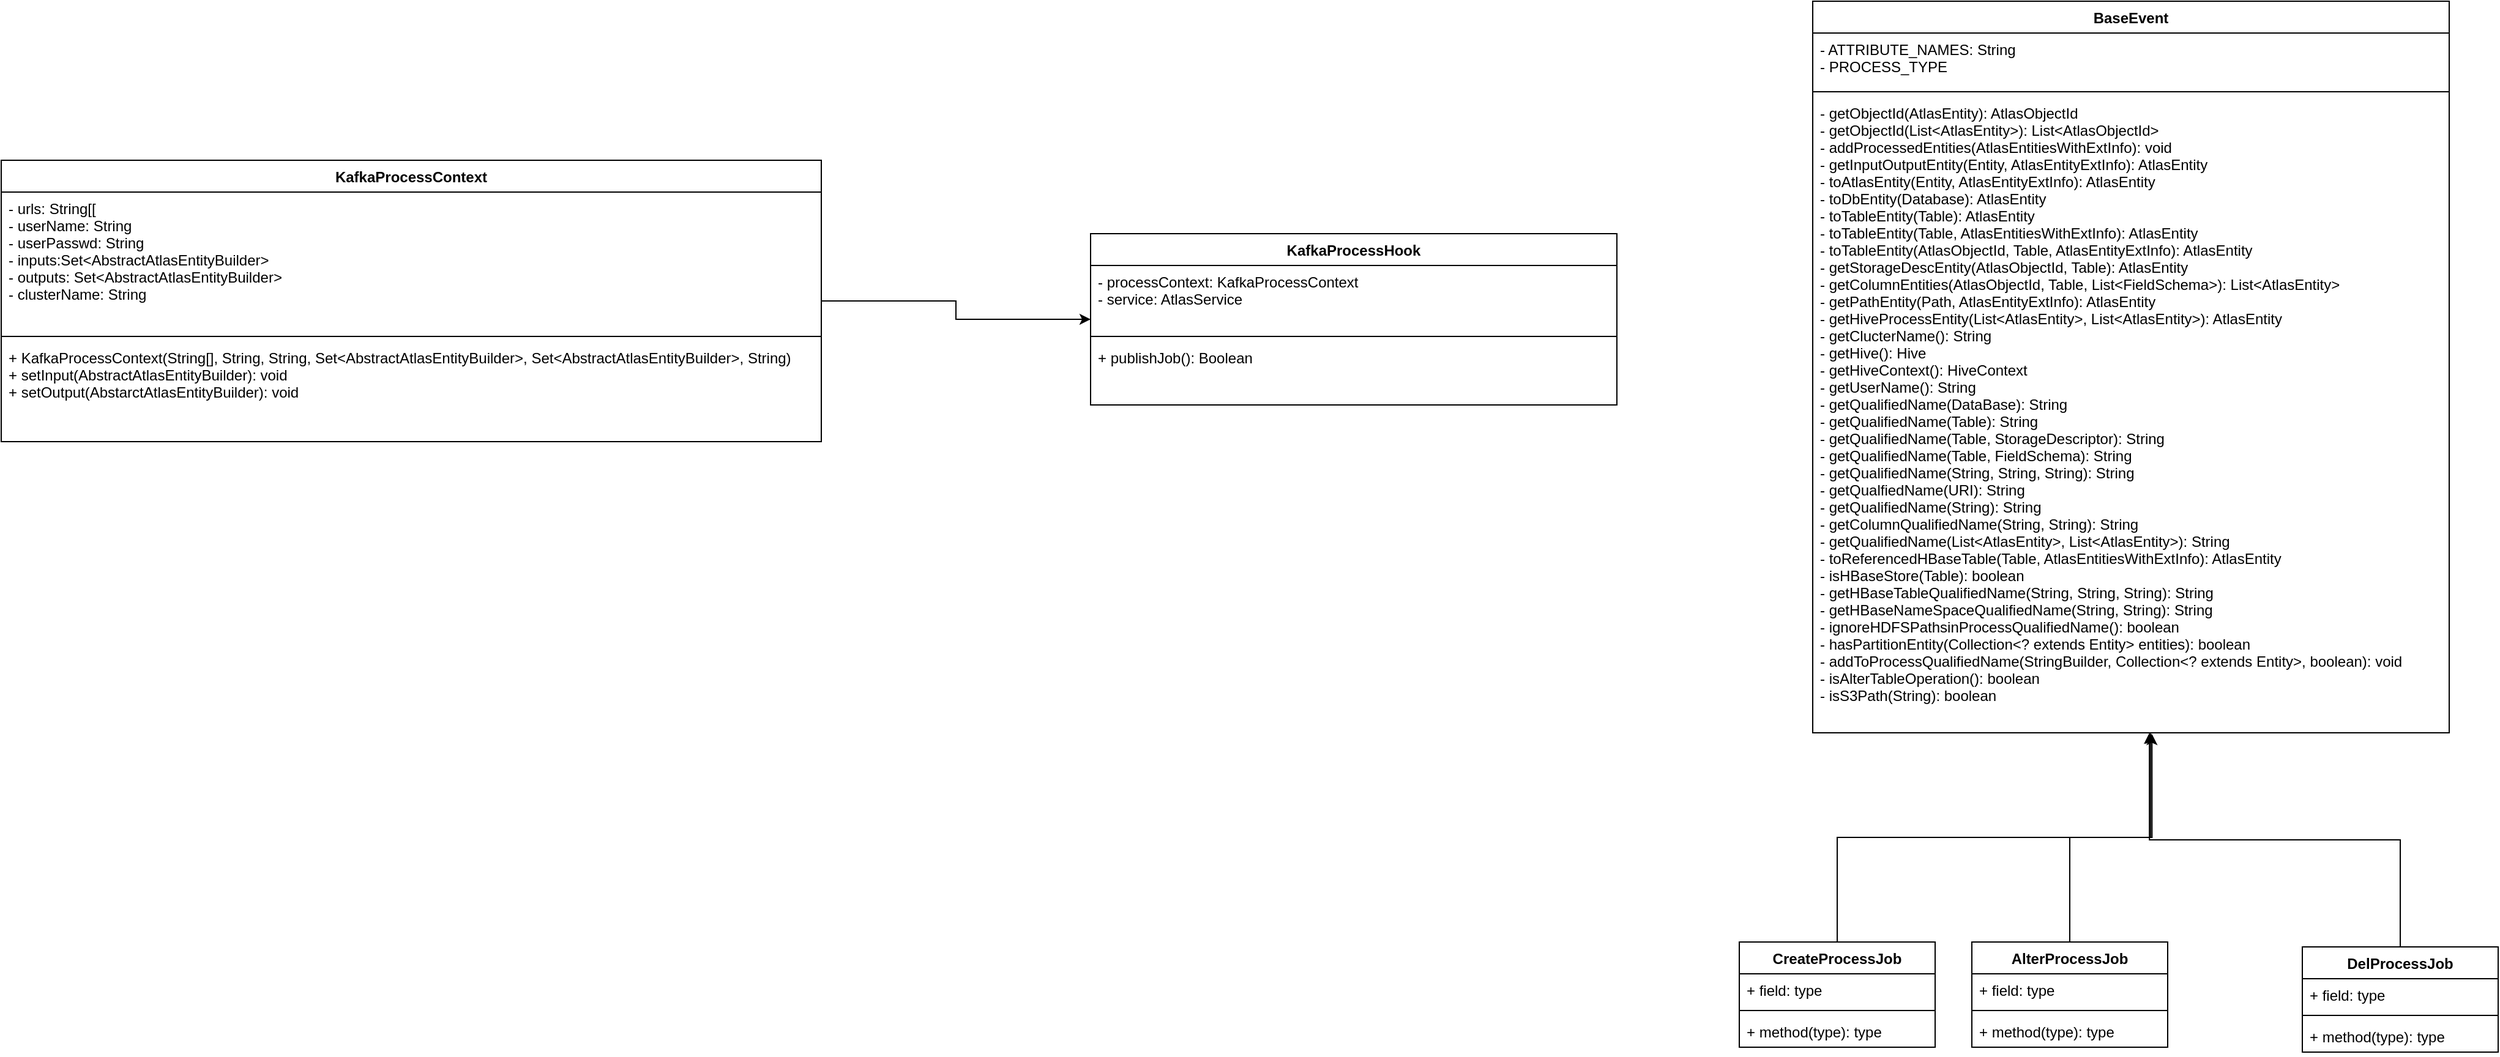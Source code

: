<mxfile version="10.8.9" type="github"><diagram id="BjpVTcWmciaJJx4_e61W" name="Page-1"><mxGraphModel dx="1080" dy="1643" grid="1" gridSize="10" guides="1" tooltips="1" connect="1" arrows="1" fold="1" page="1" pageScale="1" pageWidth="827" pageHeight="1169" math="0" shadow="0"><root><mxCell id="0"/><mxCell id="1" parent="0"/><mxCell id="4_SKgKtkGrev6l-O_qtw-9" style="edgeStyle=orthogonalEdgeStyle;rounded=0;orthogonalLoop=1;jettySize=auto;html=1;" edge="1" parent="1" source="4_SKgKtkGrev6l-O_qtw-1" target="4_SKgKtkGrev6l-O_qtw-5"><mxGeometry relative="1" as="geometry"/></mxCell><mxCell id="4_SKgKtkGrev6l-O_qtw-1" value="KafkaProcessContext" style="swimlane;fontStyle=1;align=center;verticalAlign=top;childLayout=stackLayout;horizontal=1;startSize=26;horizontalStack=0;resizeParent=1;resizeParentMax=0;resizeLast=0;collapsible=1;marginBottom=0;" vertex="1" parent="1"><mxGeometry x="90" y="70" width="670" height="230" as="geometry"/></mxCell><mxCell id="4_SKgKtkGrev6l-O_qtw-2" value="- urls: String[[&#10;- userName: String&#10;- userPasswd: String&#10;- inputs:Set&lt;AbstractAtlasEntityBuilder&gt;&#10;- outputs: Set&lt;AbstractAtlasEntityBuilder&gt;&#10;- clusterName: String&#10;" style="text;strokeColor=none;fillColor=none;align=left;verticalAlign=top;spacingLeft=4;spacingRight=4;overflow=hidden;rotatable=0;points=[[0,0.5],[1,0.5]];portConstraint=eastwest;" vertex="1" parent="4_SKgKtkGrev6l-O_qtw-1"><mxGeometry y="26" width="670" height="114" as="geometry"/></mxCell><mxCell id="4_SKgKtkGrev6l-O_qtw-3" value="" style="line;strokeWidth=1;fillColor=none;align=left;verticalAlign=middle;spacingTop=-1;spacingLeft=3;spacingRight=3;rotatable=0;labelPosition=right;points=[];portConstraint=eastwest;" vertex="1" parent="4_SKgKtkGrev6l-O_qtw-1"><mxGeometry y="140" width="670" height="8" as="geometry"/></mxCell><mxCell id="4_SKgKtkGrev6l-O_qtw-4" value="+ KafkaProcessContext(String[], String, String, Set&lt;AbstractAtlasEntityBuilder&gt;, Set&lt;AbstractAtlasEntityBuilder&gt;, String)&#10;+ setInput(AbstractAtlasEntityBuilder): void&#10;+ setOutput(AbstarctAtlasEntityBuilder): void" style="text;strokeColor=none;fillColor=none;align=left;verticalAlign=top;spacingLeft=4;spacingRight=4;overflow=hidden;rotatable=0;points=[[0,0.5],[1,0.5]];portConstraint=eastwest;" vertex="1" parent="4_SKgKtkGrev6l-O_qtw-1"><mxGeometry y="148" width="670" height="82" as="geometry"/></mxCell><mxCell id="4_SKgKtkGrev6l-O_qtw-5" value="KafkaProcessHook" style="swimlane;fontStyle=1;align=center;verticalAlign=top;childLayout=stackLayout;horizontal=1;startSize=26;horizontalStack=0;resizeParent=1;resizeParentMax=0;resizeLast=0;collapsible=1;marginBottom=0;" vertex="1" parent="1"><mxGeometry x="980" y="130" width="430" height="140" as="geometry"/></mxCell><mxCell id="4_SKgKtkGrev6l-O_qtw-6" value="- processContext: KafkaProcessContext&#10;- service: AtlasService&#10;" style="text;strokeColor=none;fillColor=none;align=left;verticalAlign=top;spacingLeft=4;spacingRight=4;overflow=hidden;rotatable=0;points=[[0,0.5],[1,0.5]];portConstraint=eastwest;" vertex="1" parent="4_SKgKtkGrev6l-O_qtw-5"><mxGeometry y="26" width="430" height="54" as="geometry"/></mxCell><mxCell id="4_SKgKtkGrev6l-O_qtw-7" value="" style="line;strokeWidth=1;fillColor=none;align=left;verticalAlign=middle;spacingTop=-1;spacingLeft=3;spacingRight=3;rotatable=0;labelPosition=right;points=[];portConstraint=eastwest;" vertex="1" parent="4_SKgKtkGrev6l-O_qtw-5"><mxGeometry y="80" width="430" height="8" as="geometry"/></mxCell><mxCell id="4_SKgKtkGrev6l-O_qtw-8" value="+ publishJob(): Boolean" style="text;strokeColor=none;fillColor=none;align=left;verticalAlign=top;spacingLeft=4;spacingRight=4;overflow=hidden;rotatable=0;points=[[0,0.5],[1,0.5]];portConstraint=eastwest;" vertex="1" parent="4_SKgKtkGrev6l-O_qtw-5"><mxGeometry y="88" width="430" height="52" as="geometry"/></mxCell><mxCell id="4_SKgKtkGrev6l-O_qtw-10" value="BaseEvent" style="swimlane;fontStyle=1;align=center;verticalAlign=top;childLayout=stackLayout;horizontal=1;startSize=26;horizontalStack=0;resizeParent=1;resizeParentMax=0;resizeLast=0;collapsible=1;marginBottom=0;" vertex="1" parent="1"><mxGeometry x="1570" y="-60" width="520" height="598" as="geometry"/></mxCell><mxCell id="4_SKgKtkGrev6l-O_qtw-11" value="- ATTRIBUTE_NAMES: String&#10;- PROCESS_TYPE&#10;" style="text;strokeColor=none;fillColor=none;align=left;verticalAlign=top;spacingLeft=4;spacingRight=4;overflow=hidden;rotatable=0;points=[[0,0.5],[1,0.5]];portConstraint=eastwest;" vertex="1" parent="4_SKgKtkGrev6l-O_qtw-10"><mxGeometry y="26" width="520" height="44" as="geometry"/></mxCell><mxCell id="4_SKgKtkGrev6l-O_qtw-12" value="" style="line;strokeWidth=1;fillColor=none;align=left;verticalAlign=middle;spacingTop=-1;spacingLeft=3;spacingRight=3;rotatable=0;labelPosition=right;points=[];portConstraint=eastwest;" vertex="1" parent="4_SKgKtkGrev6l-O_qtw-10"><mxGeometry y="70" width="520" height="8" as="geometry"/></mxCell><mxCell id="4_SKgKtkGrev6l-O_qtw-13" value="- getObjectId(AtlasEntity): AtlasObjectId&#10;- getObjectId(List&lt;AtlasEntity&gt;): List&lt;AtlasObjectId&gt;&#10;- addProcessedEntities(AtlasEntitiesWithExtInfo): void&#10;- getInputOutputEntity(Entity, AtlasEntityExtInfo): AtlasEntity&#10;- toAtlasEntity(Entity, AtlasEntityExtInfo): AtlasEntity&#10;- toDbEntity(Database): AtlasEntity&#10;- toTableEntity(Table): AtlasEntity&#10;- toTableEntity(Table, AtlasEntitiesWithExtInfo): AtlasEntity&#10;- toTableEntity(AtlasObjectId, Table, AtlasEntityExtInfo): AtlasEntity&#10;- getStorageDescEntity(AtlasObjectId, Table): AtlasEntity&#10;- getColumnEntities(AtlasObjectId, Table, List&lt;FieldSchema&gt;): List&lt;AtlasEntity&gt;&#10;- getPathEntity(Path, AtlasEntityExtInfo): AtlasEntity&#10;- getHiveProcessEntity(List&lt;AtlasEntity&gt;, List&lt;AtlasEntity&gt;): AtlasEntity&#10;- getClucterName(): String&#10;- getHive(): Hive&#10;- getHiveContext(): HiveContext&#10;- getUserName(): String&#10;- getQualifiedName(DataBase): String&#10;- getQualifiedName(Table): String&#10;- getQualifiedName(Table, StorageDescriptor): String&#10;- getQualifiedName(Table, FieldSchema): String&#10;- getQualifiedName(String, String, String): String&#10;- getQualfiedName(URI): String&#10;- getQualifiedName(String): String&#10;- getColumnQualifiedName(String, String): String&#10;- getQualifiedName(List&lt;AtlasEntity&gt;, List&lt;AtlasEntity&gt;): String&#10;- toReferencedHBaseTable(Table, AtlasEntitiesWithExtInfo): AtlasEntity&#10;- isHBaseStore(Table): boolean&#10;- getHBaseTableQualifiedName(String, String, String): String&#10;- getHBaseNameSpaceQualifiedName(String, String): String&#10;- ignoreHDFSPathsinProcessQualifiedName(): boolean&#10;- hasPartitionEntity(Collection&lt;? extends Entity&gt; entities): boolean&#10;- addToProcessQualifiedName(StringBuilder, Collection&lt;? extends Entity&gt;, boolean): void&#10;- isAlterTableOperation(): boolean&#10;- isS3Path(String): boolean&#10;" style="text;strokeColor=none;fillColor=none;align=left;verticalAlign=top;spacingLeft=4;spacingRight=4;overflow=hidden;rotatable=0;points=[[0,0.5],[1,0.5]];portConstraint=eastwest;" vertex="1" parent="4_SKgKtkGrev6l-O_qtw-10"><mxGeometry y="78" width="520" height="520" as="geometry"/></mxCell><mxCell id="4_SKgKtkGrev6l-O_qtw-29" style="edgeStyle=orthogonalEdgeStyle;rounded=0;orthogonalLoop=1;jettySize=auto;html=1;entryX=0.531;entryY=1;entryDx=0;entryDy=0;entryPerimeter=0;" edge="1" parent="1" source="4_SKgKtkGrev6l-O_qtw-14" target="4_SKgKtkGrev6l-O_qtw-13"><mxGeometry relative="1" as="geometry"/></mxCell><mxCell id="4_SKgKtkGrev6l-O_qtw-14" value="CreateProcessJob&#10;&#10;" style="swimlane;fontStyle=1;align=center;verticalAlign=top;childLayout=stackLayout;horizontal=1;startSize=26;horizontalStack=0;resizeParent=1;resizeParentMax=0;resizeLast=0;collapsible=1;marginBottom=0;" vertex="1" parent="1"><mxGeometry x="1510" y="709" width="160" height="86" as="geometry"/></mxCell><mxCell id="4_SKgKtkGrev6l-O_qtw-15" value="+ field: type" style="text;strokeColor=none;fillColor=none;align=left;verticalAlign=top;spacingLeft=4;spacingRight=4;overflow=hidden;rotatable=0;points=[[0,0.5],[1,0.5]];portConstraint=eastwest;" vertex="1" parent="4_SKgKtkGrev6l-O_qtw-14"><mxGeometry y="26" width="160" height="26" as="geometry"/></mxCell><mxCell id="4_SKgKtkGrev6l-O_qtw-16" value="" style="line;strokeWidth=1;fillColor=none;align=left;verticalAlign=middle;spacingTop=-1;spacingLeft=3;spacingRight=3;rotatable=0;labelPosition=right;points=[];portConstraint=eastwest;" vertex="1" parent="4_SKgKtkGrev6l-O_qtw-14"><mxGeometry y="52" width="160" height="8" as="geometry"/></mxCell><mxCell id="4_SKgKtkGrev6l-O_qtw-17" value="+ method(type): type" style="text;strokeColor=none;fillColor=none;align=left;verticalAlign=top;spacingLeft=4;spacingRight=4;overflow=hidden;rotatable=0;points=[[0,0.5],[1,0.5]];portConstraint=eastwest;" vertex="1" parent="4_SKgKtkGrev6l-O_qtw-14"><mxGeometry y="60" width="160" height="26" as="geometry"/></mxCell><mxCell id="4_SKgKtkGrev6l-O_qtw-28" style="edgeStyle=orthogonalEdgeStyle;rounded=0;orthogonalLoop=1;jettySize=auto;html=1;entryX=0.533;entryY=1.002;entryDx=0;entryDy=0;entryPerimeter=0;" edge="1" parent="1" source="4_SKgKtkGrev6l-O_qtw-18" target="4_SKgKtkGrev6l-O_qtw-13"><mxGeometry relative="1" as="geometry"/></mxCell><mxCell id="4_SKgKtkGrev6l-O_qtw-18" value="AlterProcessJob" style="swimlane;fontStyle=1;align=center;verticalAlign=top;childLayout=stackLayout;horizontal=1;startSize=26;horizontalStack=0;resizeParent=1;resizeParentMax=0;resizeLast=0;collapsible=1;marginBottom=0;" vertex="1" parent="1"><mxGeometry x="1700" y="709" width="160" height="86" as="geometry"/></mxCell><mxCell id="4_SKgKtkGrev6l-O_qtw-19" value="+ field: type" style="text;strokeColor=none;fillColor=none;align=left;verticalAlign=top;spacingLeft=4;spacingRight=4;overflow=hidden;rotatable=0;points=[[0,0.5],[1,0.5]];portConstraint=eastwest;" vertex="1" parent="4_SKgKtkGrev6l-O_qtw-18"><mxGeometry y="26" width="160" height="26" as="geometry"/></mxCell><mxCell id="4_SKgKtkGrev6l-O_qtw-20" value="" style="line;strokeWidth=1;fillColor=none;align=left;verticalAlign=middle;spacingTop=-1;spacingLeft=3;spacingRight=3;rotatable=0;labelPosition=right;points=[];portConstraint=eastwest;" vertex="1" parent="4_SKgKtkGrev6l-O_qtw-18"><mxGeometry y="52" width="160" height="8" as="geometry"/></mxCell><mxCell id="4_SKgKtkGrev6l-O_qtw-21" value="+ method(type): type" style="text;strokeColor=none;fillColor=none;align=left;verticalAlign=top;spacingLeft=4;spacingRight=4;overflow=hidden;rotatable=0;points=[[0,0.5],[1,0.5]];portConstraint=eastwest;" vertex="1" parent="4_SKgKtkGrev6l-O_qtw-18"><mxGeometry y="60" width="160" height="26" as="geometry"/></mxCell><mxCell id="4_SKgKtkGrev6l-O_qtw-30" style="edgeStyle=orthogonalEdgeStyle;rounded=0;orthogonalLoop=1;jettySize=auto;html=1;entryX=0.529;entryY=1;entryDx=0;entryDy=0;entryPerimeter=0;" edge="1" parent="1" source="4_SKgKtkGrev6l-O_qtw-22" target="4_SKgKtkGrev6l-O_qtw-13"><mxGeometry relative="1" as="geometry"/></mxCell><mxCell id="4_SKgKtkGrev6l-O_qtw-22" value="DelProcessJob" style="swimlane;fontStyle=1;align=center;verticalAlign=top;childLayout=stackLayout;horizontal=1;startSize=26;horizontalStack=0;resizeParent=1;resizeParentMax=0;resizeLast=0;collapsible=1;marginBottom=0;" vertex="1" parent="1"><mxGeometry x="1970" y="713" width="160" height="86" as="geometry"/></mxCell><mxCell id="4_SKgKtkGrev6l-O_qtw-23" value="+ field: type" style="text;strokeColor=none;fillColor=none;align=left;verticalAlign=top;spacingLeft=4;spacingRight=4;overflow=hidden;rotatable=0;points=[[0,0.5],[1,0.5]];portConstraint=eastwest;" vertex="1" parent="4_SKgKtkGrev6l-O_qtw-22"><mxGeometry y="26" width="160" height="26" as="geometry"/></mxCell><mxCell id="4_SKgKtkGrev6l-O_qtw-24" value="" style="line;strokeWidth=1;fillColor=none;align=left;verticalAlign=middle;spacingTop=-1;spacingLeft=3;spacingRight=3;rotatable=0;labelPosition=right;points=[];portConstraint=eastwest;" vertex="1" parent="4_SKgKtkGrev6l-O_qtw-22"><mxGeometry y="52" width="160" height="8" as="geometry"/></mxCell><mxCell id="4_SKgKtkGrev6l-O_qtw-25" value="+ method(type): type" style="text;strokeColor=none;fillColor=none;align=left;verticalAlign=top;spacingLeft=4;spacingRight=4;overflow=hidden;rotatable=0;points=[[0,0.5],[1,0.5]];portConstraint=eastwest;" vertex="1" parent="4_SKgKtkGrev6l-O_qtw-22"><mxGeometry y="60" width="160" height="26" as="geometry"/></mxCell></root></mxGraphModel></diagram></mxfile>